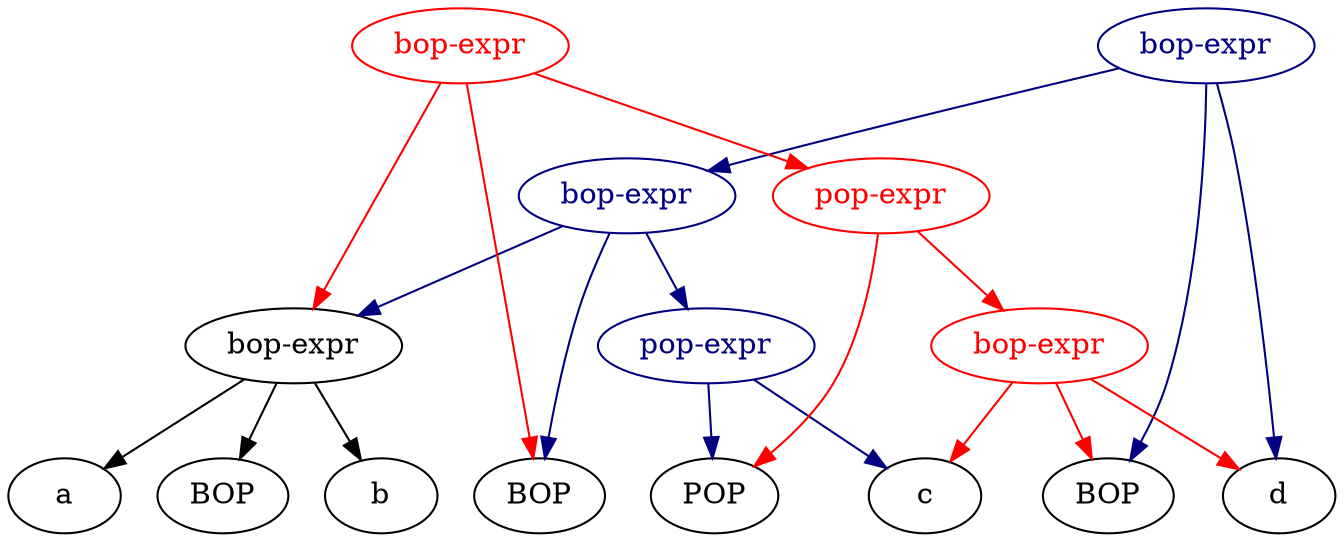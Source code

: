 digraph bop {
  // two trees over the same frontier

  subgraph {
  rank = same;
  a; 
  bop1 [label="BOP"];
  b; 
  bop2 [label="BOP"];
  pop  [label="POP"];
  c; 
  bop3 [label="BOP"];
  d;
  }

  be1 [label="bop-expr"];

  node [color=navy fontcolor=navy;]

  be2b [label="bop-expr"];
  be3b [label="bop-expr"];
  peb  [label="pop-expr"];

  node [color=red fontcolor=red;]

  be2r [label="bop-expr"];
  be3r [label="bop-expr"];
  per  [label="pop-expr"];

  be1 -> a;
  be1 -> bop1;
  be1 -> b;

  edge [ color=navy ];

  be2b -> be1;
  be2b -> bop2;
  be2b -> peb;

  peb -> pop;
  peb -> c;
  
  be3b -> be2b;  
  be3b -> bop3;  
  be3b -> d;  

  edge [ color=red ];

  be2r -> be1;
  be2r -> bop2;
  be2r -> per;

  per -> pop;
  per -> be3r;

  be3r -> c;
  be3r -> bop3;
  be3r -> d;
}
